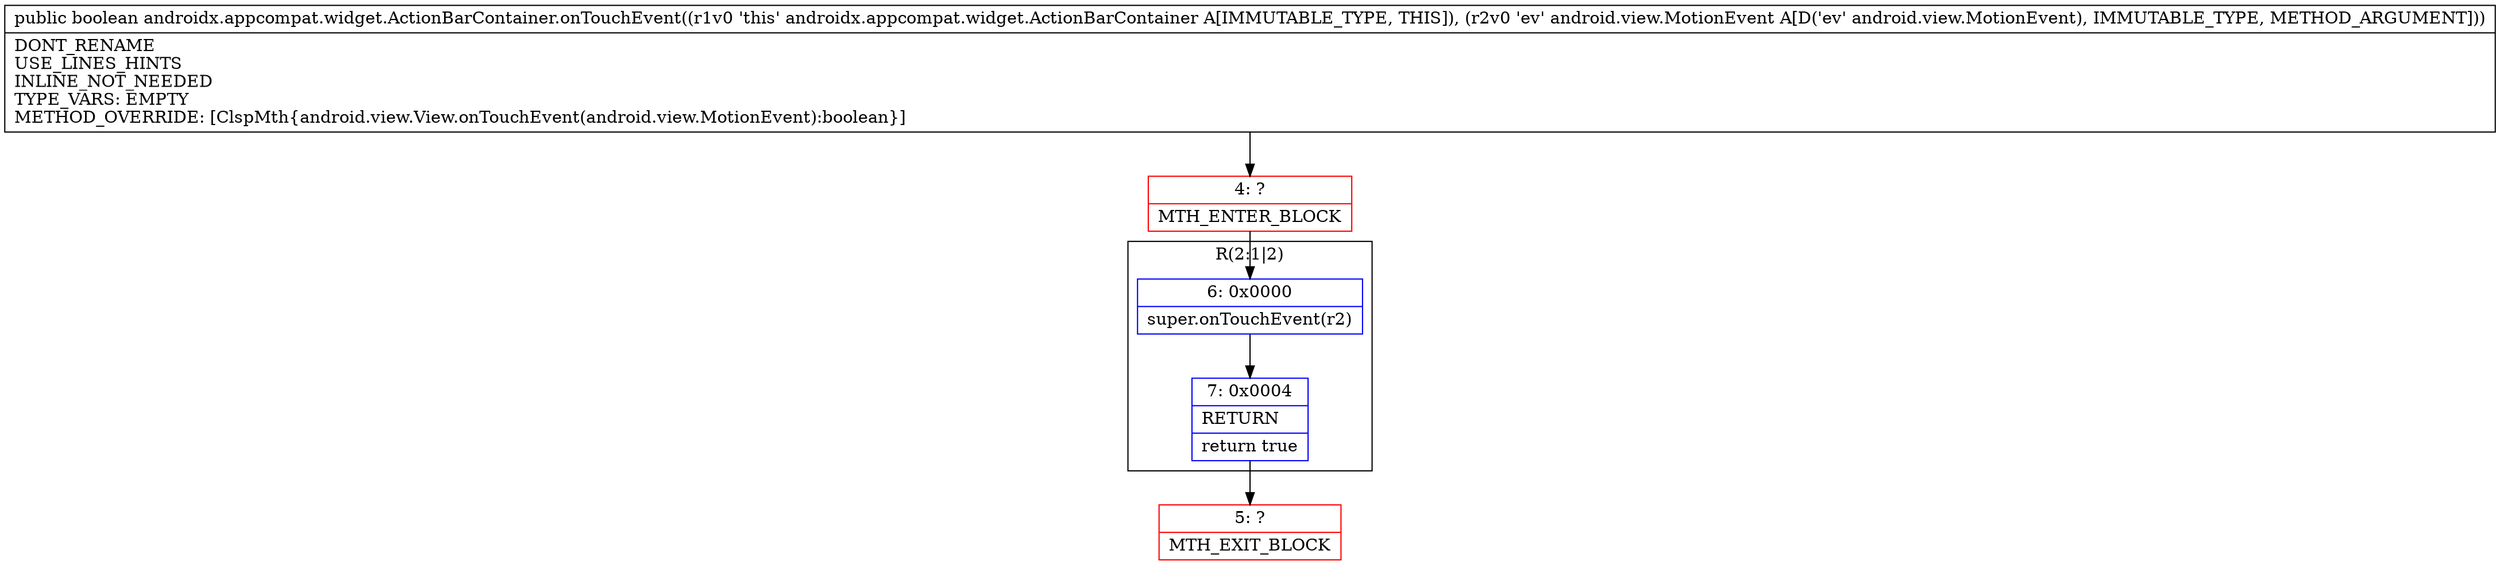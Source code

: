 digraph "CFG forandroidx.appcompat.widget.ActionBarContainer.onTouchEvent(Landroid\/view\/MotionEvent;)Z" {
subgraph cluster_Region_1882740460 {
label = "R(2:1|2)";
node [shape=record,color=blue];
Node_6 [shape=record,label="{6\:\ 0x0000|super.onTouchEvent(r2)\l}"];
Node_7 [shape=record,label="{7\:\ 0x0004|RETURN\l|return true\l}"];
}
Node_4 [shape=record,color=red,label="{4\:\ ?|MTH_ENTER_BLOCK\l}"];
Node_5 [shape=record,color=red,label="{5\:\ ?|MTH_EXIT_BLOCK\l}"];
MethodNode[shape=record,label="{public boolean androidx.appcompat.widget.ActionBarContainer.onTouchEvent((r1v0 'this' androidx.appcompat.widget.ActionBarContainer A[IMMUTABLE_TYPE, THIS]), (r2v0 'ev' android.view.MotionEvent A[D('ev' android.view.MotionEvent), IMMUTABLE_TYPE, METHOD_ARGUMENT]))  | DONT_RENAME\lUSE_LINES_HINTS\lINLINE_NOT_NEEDED\lTYPE_VARS: EMPTY\lMETHOD_OVERRIDE: [ClspMth\{android.view.View.onTouchEvent(android.view.MotionEvent):boolean\}]\l}"];
MethodNode -> Node_4;Node_6 -> Node_7;
Node_7 -> Node_5;
Node_4 -> Node_6;
}


